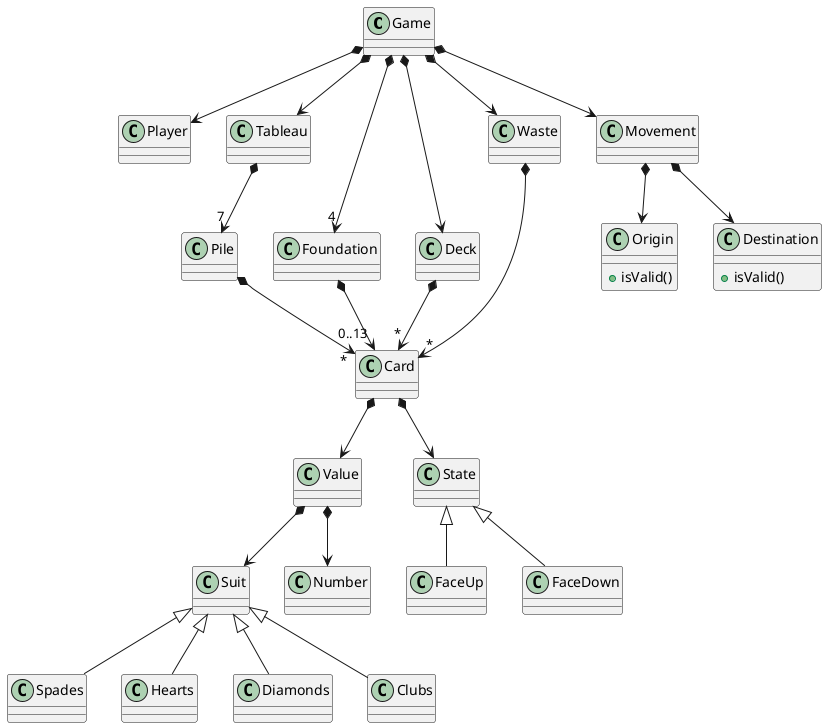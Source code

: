 @startuml Domain Model

Game *--> Player
Game *--> Tableau
Game *--> "4" Foundation
Game *--> Deck
Game *--> Waste
Game *--> Movement

Movement *--> Origin
Movement *--> Destination

Foundation *--> "0..13" Card
Tableau *--> "7" Pile
Pile *-->"*" Card
Deck *-->"*" Card
Waste *-->"*" Card

Card *--> Value
Card *--> State

State <|-- FaceUp
State <|-- FaceDown

Value *--> Suit
Value *--> Number

Suit <|-- Spades
Suit <|-- Hearts
Suit <|-- Diamonds
Suit <|-- Clubs

class Origin {
    +isValid()
}

class Destination {
    +isValid()
}

@enduml

